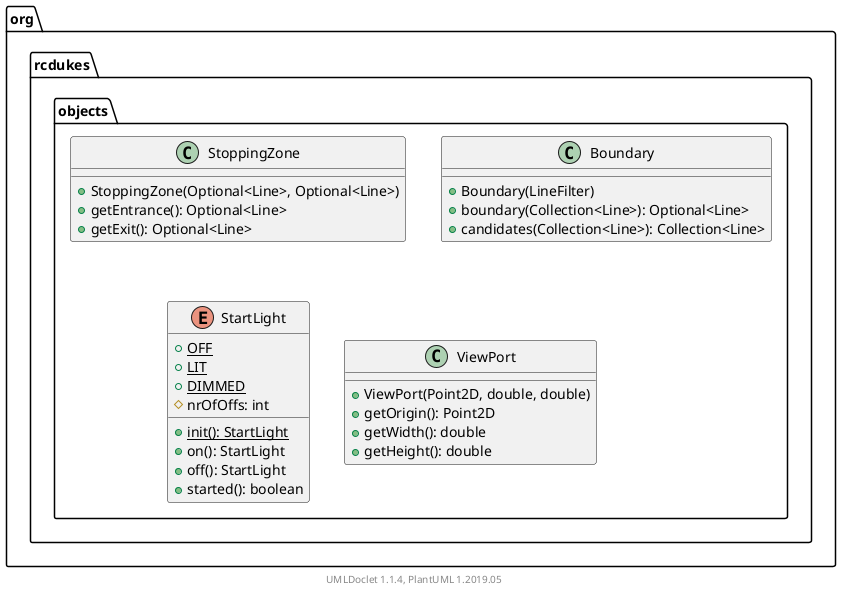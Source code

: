 @startuml

    namespace org.rcdukes.objects {

        class StoppingZone [[StoppingZone.html]] {
            +StoppingZone(Optional<Line>, Optional<Line>)
            +getEntrance(): Optional<Line>
            +getExit(): Optional<Line>
        }

        class Boundary [[Boundary.html]] {
            +Boundary(LineFilter)
            +boundary(Collection<Line>): Optional<Line>
            +candidates(Collection<Line>): Collection<Line>
        }

        enum StartLight [[StartLight.html]] {
            {static} +OFF
            {static} +LIT
            {static} +DIMMED
            #nrOfOffs: int
            {static} +init(): StartLight
            +on(): StartLight
            +off(): StartLight
            +started(): boolean
        }

        class ViewPort [[ViewPort.html]] {
            +ViewPort(Point2D, double, double)
            +getOrigin(): Point2D
            +getWidth(): double
            +getHeight(): double
        }

    }


    center footer UMLDoclet 1.1.4, PlantUML 1.2019.05
@enduml
